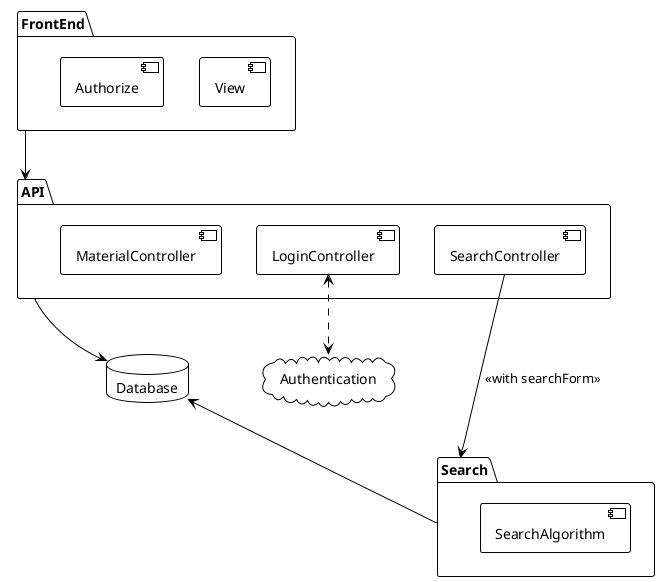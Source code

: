@startuml
!theme plain

database "Database" as DB
cloud Authentication

package API {
    component LoginController
    component SearchController
    component MaterialController
}
package Search {
    component SearchAlgorithm
}

package FrontEnd {
    component View
    component Authorize
}

FrontEnd -d-> API
SearchController -d--> Search : <<with searchForm>>

Search -l-> DB

LoginController <..> Authentication

API -d-> DB



@enduml
